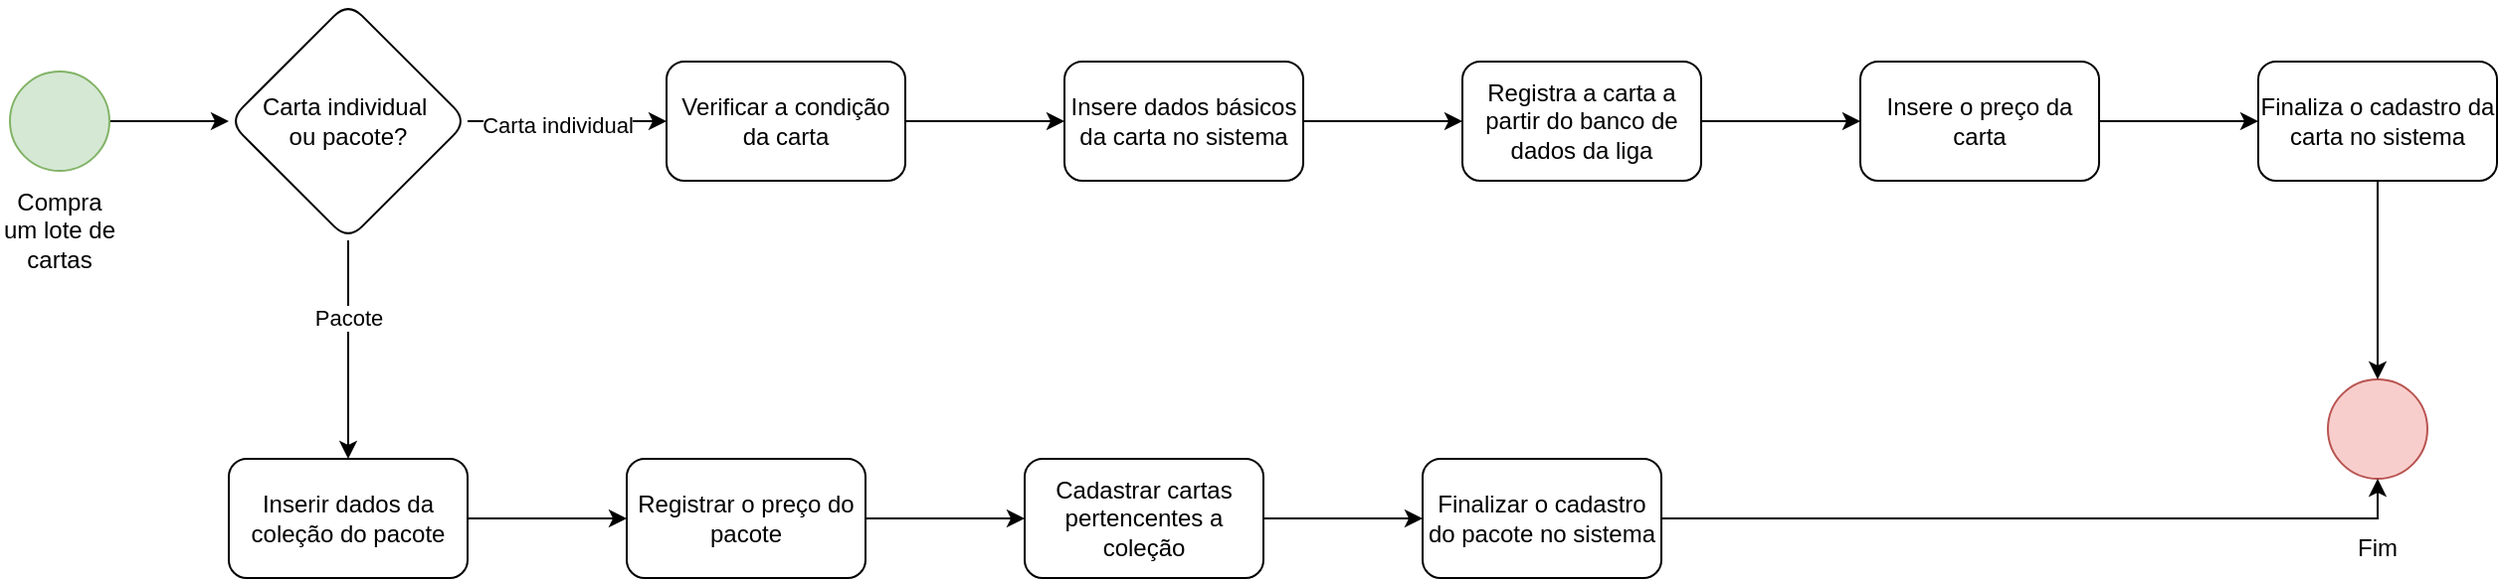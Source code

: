 <mxfile version="26.1.0">
  <diagram name="Página-1" id="v7twWVKlyWXBJThtBeOq">
    <mxGraphModel dx="830" dy="510" grid="1" gridSize="10" guides="1" tooltips="1" connect="1" arrows="1" fold="1" page="1" pageScale="1" pageWidth="827" pageHeight="1169" math="0" shadow="0">
      <root>
        <mxCell id="0" />
        <mxCell id="1" parent="0" />
        <mxCell id="BbexcSJCjV8UkgEOPqxi-8" style="edgeStyle=orthogonalEdgeStyle;rounded=0;orthogonalLoop=1;jettySize=auto;html=1;entryX=0;entryY=0.5;entryDx=0;entryDy=0;" edge="1" parent="1" source="BbexcSJCjV8UkgEOPqxi-6">
          <mxGeometry relative="1" as="geometry">
            <mxPoint x="170" y="190.0" as="targetPoint" />
          </mxGeometry>
        </mxCell>
        <mxCell id="BbexcSJCjV8UkgEOPqxi-6" value="" style="ellipse;whiteSpace=wrap;html=1;aspect=fixed;fillColor=#d5e8d4;strokeColor=#82b366;" vertex="1" parent="1">
          <mxGeometry x="60" y="165" width="50" height="50" as="geometry" />
        </mxCell>
        <mxCell id="BbexcSJCjV8UkgEOPqxi-7" value="Compra um lote de cartas" style="text;html=1;align=center;verticalAlign=middle;whiteSpace=wrap;rounded=0;" vertex="1" parent="1">
          <mxGeometry x="55" y="230" width="60" height="30" as="geometry" />
        </mxCell>
        <mxCell id="BbexcSJCjV8UkgEOPqxi-21" value="" style="edgeStyle=orthogonalEdgeStyle;rounded=0;orthogonalLoop=1;jettySize=auto;html=1;" edge="1" parent="1" source="BbexcSJCjV8UkgEOPqxi-18" target="BbexcSJCjV8UkgEOPqxi-20">
          <mxGeometry relative="1" as="geometry" />
        </mxCell>
        <mxCell id="BbexcSJCjV8UkgEOPqxi-24" value="Carta individual" style="edgeLabel;html=1;align=center;verticalAlign=middle;resizable=0;points=[];" vertex="1" connectable="0" parent="BbexcSJCjV8UkgEOPqxi-21">
          <mxGeometry x="-0.27" y="-2" relative="1" as="geometry">
            <mxPoint x="8" as="offset" />
          </mxGeometry>
        </mxCell>
        <mxCell id="BbexcSJCjV8UkgEOPqxi-23" value="" style="edgeStyle=orthogonalEdgeStyle;rounded=0;orthogonalLoop=1;jettySize=auto;html=1;" edge="1" parent="1" source="BbexcSJCjV8UkgEOPqxi-18" target="BbexcSJCjV8UkgEOPqxi-22">
          <mxGeometry relative="1" as="geometry" />
        </mxCell>
        <mxCell id="BbexcSJCjV8UkgEOPqxi-25" value="Pacote" style="edgeLabel;html=1;align=center;verticalAlign=middle;resizable=0;points=[];" vertex="1" connectable="0" parent="BbexcSJCjV8UkgEOPqxi-23">
          <mxGeometry x="-0.294" y="2" relative="1" as="geometry">
            <mxPoint x="-2" as="offset" />
          </mxGeometry>
        </mxCell>
        <mxCell id="BbexcSJCjV8UkgEOPqxi-18" value="Carta individual&amp;nbsp;&lt;div&gt;ou pacote?&lt;/div&gt;" style="rhombus;whiteSpace=wrap;html=1;rounded=1;" vertex="1" parent="1">
          <mxGeometry x="170" y="130" width="120" height="120" as="geometry" />
        </mxCell>
        <mxCell id="BbexcSJCjV8UkgEOPqxi-27" value="" style="edgeStyle=orthogonalEdgeStyle;rounded=0;orthogonalLoop=1;jettySize=auto;html=1;" edge="1" parent="1" source="BbexcSJCjV8UkgEOPqxi-20" target="BbexcSJCjV8UkgEOPqxi-26">
          <mxGeometry relative="1" as="geometry" />
        </mxCell>
        <mxCell id="BbexcSJCjV8UkgEOPqxi-20" value="Verificar a condição da carta" style="whiteSpace=wrap;html=1;rounded=1;" vertex="1" parent="1">
          <mxGeometry x="390" y="160" width="120" height="60" as="geometry" />
        </mxCell>
        <mxCell id="BbexcSJCjV8UkgEOPqxi-40" value="" style="edgeStyle=orthogonalEdgeStyle;rounded=0;orthogonalLoop=1;jettySize=auto;html=1;" edge="1" parent="1" source="BbexcSJCjV8UkgEOPqxi-22" target="BbexcSJCjV8UkgEOPqxi-39">
          <mxGeometry relative="1" as="geometry" />
        </mxCell>
        <mxCell id="BbexcSJCjV8UkgEOPqxi-22" value="Inserir dados da coleção do pacote" style="whiteSpace=wrap;html=1;rounded=1;" vertex="1" parent="1">
          <mxGeometry x="170" y="360" width="120" height="60" as="geometry" />
        </mxCell>
        <mxCell id="BbexcSJCjV8UkgEOPqxi-29" value="" style="edgeStyle=orthogonalEdgeStyle;rounded=0;orthogonalLoop=1;jettySize=auto;html=1;" edge="1" parent="1" source="BbexcSJCjV8UkgEOPqxi-26" target="BbexcSJCjV8UkgEOPqxi-28">
          <mxGeometry relative="1" as="geometry" />
        </mxCell>
        <mxCell id="BbexcSJCjV8UkgEOPqxi-26" value="Insere dados básicos da carta no sistema" style="whiteSpace=wrap;html=1;rounded=1;" vertex="1" parent="1">
          <mxGeometry x="590" y="160" width="120" height="60" as="geometry" />
        </mxCell>
        <mxCell id="BbexcSJCjV8UkgEOPqxi-31" value="" style="edgeStyle=orthogonalEdgeStyle;rounded=0;orthogonalLoop=1;jettySize=auto;html=1;" edge="1" parent="1" source="BbexcSJCjV8UkgEOPqxi-28" target="BbexcSJCjV8UkgEOPqxi-30">
          <mxGeometry relative="1" as="geometry" />
        </mxCell>
        <mxCell id="BbexcSJCjV8UkgEOPqxi-28" value="Registra a carta a partir do banco de dados da liga" style="whiteSpace=wrap;html=1;rounded=1;" vertex="1" parent="1">
          <mxGeometry x="790" y="160" width="120" height="60" as="geometry" />
        </mxCell>
        <mxCell id="BbexcSJCjV8UkgEOPqxi-36" value="" style="edgeStyle=orthogonalEdgeStyle;rounded=0;orthogonalLoop=1;jettySize=auto;html=1;" edge="1" parent="1" source="BbexcSJCjV8UkgEOPqxi-30" target="BbexcSJCjV8UkgEOPqxi-35">
          <mxGeometry relative="1" as="geometry" />
        </mxCell>
        <mxCell id="BbexcSJCjV8UkgEOPqxi-30" value="Insere o preço da carta" style="whiteSpace=wrap;html=1;rounded=1;" vertex="1" parent="1">
          <mxGeometry x="990" y="160" width="120" height="60" as="geometry" />
        </mxCell>
        <mxCell id="BbexcSJCjV8UkgEOPqxi-34" value="" style="ellipse;whiteSpace=wrap;html=1;aspect=fixed;fillColor=#f8cecc;strokeColor=#b85450;" vertex="1" parent="1">
          <mxGeometry x="1225" y="320" width="50" height="50" as="geometry" />
        </mxCell>
        <mxCell id="BbexcSJCjV8UkgEOPqxi-37" style="edgeStyle=orthogonalEdgeStyle;rounded=0;orthogonalLoop=1;jettySize=auto;html=1;" edge="1" parent="1" source="BbexcSJCjV8UkgEOPqxi-35" target="BbexcSJCjV8UkgEOPqxi-34">
          <mxGeometry relative="1" as="geometry" />
        </mxCell>
        <mxCell id="BbexcSJCjV8UkgEOPqxi-35" value="Finaliza o cadastro da carta no sistema" style="whiteSpace=wrap;html=1;rounded=1;" vertex="1" parent="1">
          <mxGeometry x="1190" y="160" width="120" height="60" as="geometry" />
        </mxCell>
        <mxCell id="BbexcSJCjV8UkgEOPqxi-38" value="Fim" style="text;html=1;align=center;verticalAlign=middle;whiteSpace=wrap;rounded=0;" vertex="1" parent="1">
          <mxGeometry x="1220" y="390" width="60" height="30" as="geometry" />
        </mxCell>
        <mxCell id="BbexcSJCjV8UkgEOPqxi-42" value="" style="edgeStyle=orthogonalEdgeStyle;rounded=0;orthogonalLoop=1;jettySize=auto;html=1;" edge="1" parent="1" source="BbexcSJCjV8UkgEOPqxi-39" target="BbexcSJCjV8UkgEOPqxi-41">
          <mxGeometry relative="1" as="geometry" />
        </mxCell>
        <mxCell id="BbexcSJCjV8UkgEOPqxi-39" value="Registrar o preço do pacote" style="whiteSpace=wrap;html=1;rounded=1;" vertex="1" parent="1">
          <mxGeometry x="370" y="360" width="120" height="60" as="geometry" />
        </mxCell>
        <mxCell id="BbexcSJCjV8UkgEOPqxi-44" value="" style="edgeStyle=orthogonalEdgeStyle;rounded=0;orthogonalLoop=1;jettySize=auto;html=1;" edge="1" parent="1" source="BbexcSJCjV8UkgEOPqxi-41" target="BbexcSJCjV8UkgEOPqxi-43">
          <mxGeometry relative="1" as="geometry" />
        </mxCell>
        <mxCell id="BbexcSJCjV8UkgEOPqxi-41" value="Cadastrar cartas pertencentes a coleção" style="whiteSpace=wrap;html=1;rounded=1;" vertex="1" parent="1">
          <mxGeometry x="570" y="360" width="120" height="60" as="geometry" />
        </mxCell>
        <mxCell id="BbexcSJCjV8UkgEOPqxi-46" style="edgeStyle=orthogonalEdgeStyle;rounded=0;orthogonalLoop=1;jettySize=auto;html=1;entryX=0.5;entryY=1;entryDx=0;entryDy=0;" edge="1" parent="1" source="BbexcSJCjV8UkgEOPqxi-43" target="BbexcSJCjV8UkgEOPqxi-34">
          <mxGeometry relative="1" as="geometry" />
        </mxCell>
        <mxCell id="BbexcSJCjV8UkgEOPqxi-43" value="Finalizar o cadastro do pacote no sistema" style="whiteSpace=wrap;html=1;rounded=1;" vertex="1" parent="1">
          <mxGeometry x="770" y="360" width="120" height="60" as="geometry" />
        </mxCell>
      </root>
    </mxGraphModel>
  </diagram>
</mxfile>
